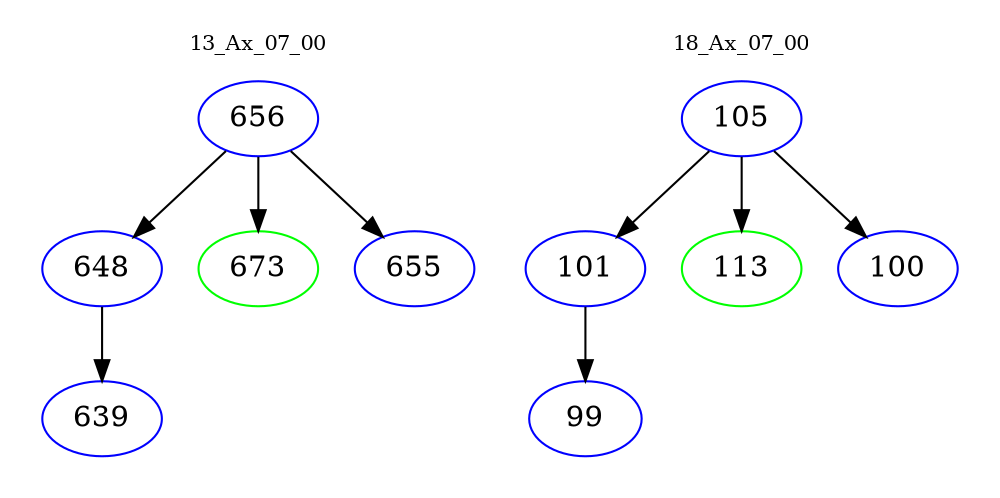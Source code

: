 digraph{
subgraph cluster_0 {
color = white
label = "13_Ax_07_00";
fontsize=10;
T0_656 [label="656", color="blue"]
T0_656 -> T0_648 [color="black"]
T0_648 [label="648", color="blue"]
T0_648 -> T0_639 [color="black"]
T0_639 [label="639", color="blue"]
T0_656 -> T0_673 [color="black"]
T0_673 [label="673", color="green"]
T0_656 -> T0_655 [color="black"]
T0_655 [label="655", color="blue"]
}
subgraph cluster_1 {
color = white
label = "18_Ax_07_00";
fontsize=10;
T1_105 [label="105", color="blue"]
T1_105 -> T1_101 [color="black"]
T1_101 [label="101", color="blue"]
T1_101 -> T1_99 [color="black"]
T1_99 [label="99", color="blue"]
T1_105 -> T1_113 [color="black"]
T1_113 [label="113", color="green"]
T1_105 -> T1_100 [color="black"]
T1_100 [label="100", color="blue"]
}
}
